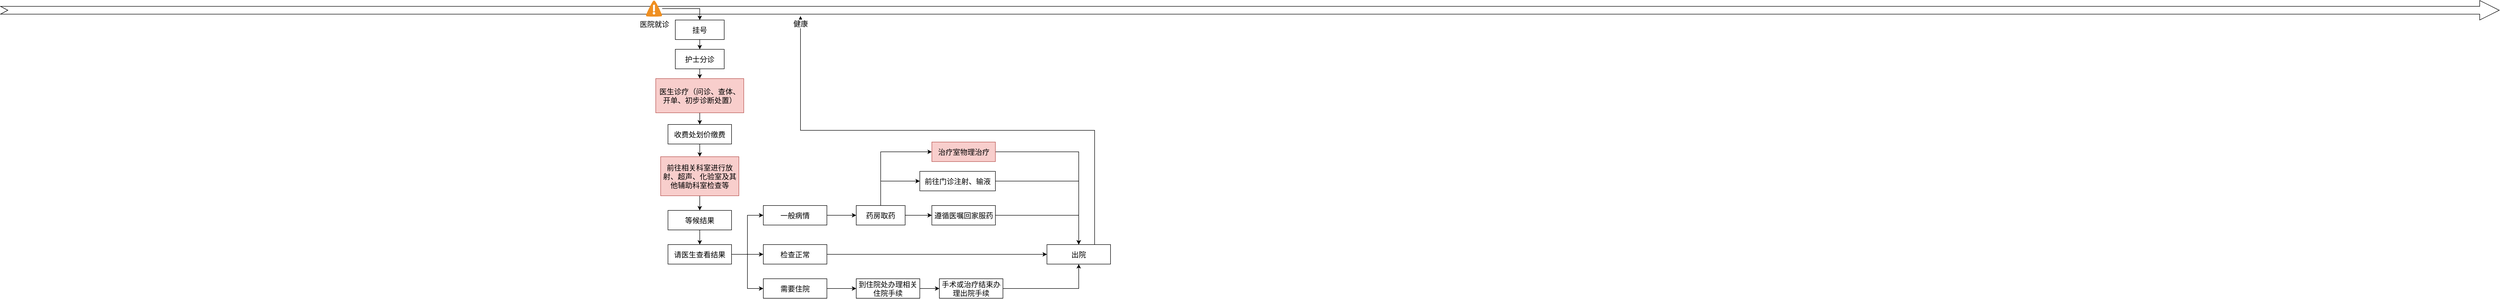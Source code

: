 <mxfile version="13.9.9" type="github"><diagram id="uJecQscuBBFfsl-j5q46" name="Page-1"><mxGraphModel dx="5567" dy="2647" grid="1" gridSize="10" guides="1" tooltips="1" connect="1" arrows="1" fold="1" page="1" pageScale="1" pageWidth="827" pageHeight="1169" math="0" shadow="0"><root><mxCell id="0"/><mxCell id="1" parent="0"/><mxCell id="Ye2cRBay2JUj2pcL1aTp-46" style="edgeStyle=orthogonalEdgeStyle;rounded=0;orthogonalLoop=1;jettySize=auto;html=1;exitX=0.5;exitY=1;exitDx=0;exitDy=0;entryX=0.5;entryY=0;entryDx=0;entryDy=0;fontSize=15;" edge="1" parent="1" source="Ye2cRBay2JUj2pcL1aTp-3" target="Ye2cRBay2JUj2pcL1aTp-5"><mxGeometry relative="1" as="geometry"/></mxCell><mxCell id="Ye2cRBay2JUj2pcL1aTp-3" value="挂号" style="rounded=0;whiteSpace=wrap;html=1;fontSize=15;" vertex="1" parent="1"><mxGeometry x="630" y="370" width="100" height="40" as="geometry"/></mxCell><mxCell id="Ye2cRBay2JUj2pcL1aTp-43" value="" style="edgeStyle=orthogonalEdgeStyle;rounded=0;orthogonalLoop=1;jettySize=auto;html=1;fontSize=15;" edge="1" parent="1" source="Ye2cRBay2JUj2pcL1aTp-5" target="Ye2cRBay2JUj2pcL1aTp-7"><mxGeometry relative="1" as="geometry"/></mxCell><mxCell id="Ye2cRBay2JUj2pcL1aTp-5" value="护士分诊" style="rounded=0;whiteSpace=wrap;html=1;fontSize=15;" vertex="1" parent="1"><mxGeometry x="630" y="430" width="100" height="40" as="geometry"/></mxCell><mxCell id="Ye2cRBay2JUj2pcL1aTp-10" style="edgeStyle=orthogonalEdgeStyle;rounded=0;orthogonalLoop=1;jettySize=auto;html=1;exitX=0.5;exitY=1;exitDx=0;exitDy=0;fontSize=15;" edge="1" parent="1" source="Ye2cRBay2JUj2pcL1aTp-7" target="Ye2cRBay2JUj2pcL1aTp-9"><mxGeometry relative="1" as="geometry"/></mxCell><mxCell id="Ye2cRBay2JUj2pcL1aTp-7" value="医生诊疗（问诊、查体、开单、初步诊断处置）" style="rounded=0;whiteSpace=wrap;html=1;fontSize=15;fillColor=#f8cecc;strokeColor=#b85450;" vertex="1" parent="1"><mxGeometry x="590" y="490" width="180" height="70" as="geometry"/></mxCell><mxCell id="Ye2cRBay2JUj2pcL1aTp-12" style="edgeStyle=orthogonalEdgeStyle;rounded=0;orthogonalLoop=1;jettySize=auto;html=1;exitX=0.5;exitY=1;exitDx=0;exitDy=0;entryX=0.5;entryY=0;entryDx=0;entryDy=0;fontSize=15;" edge="1" parent="1" source="Ye2cRBay2JUj2pcL1aTp-9" target="Ye2cRBay2JUj2pcL1aTp-11"><mxGeometry relative="1" as="geometry"/></mxCell><mxCell id="Ye2cRBay2JUj2pcL1aTp-9" value="收费处划价缴费" style="rounded=0;whiteSpace=wrap;html=1;fontSize=15;" vertex="1" parent="1"><mxGeometry x="615" y="584" width="130" height="40" as="geometry"/></mxCell><mxCell id="Ye2cRBay2JUj2pcL1aTp-14" style="edgeStyle=orthogonalEdgeStyle;rounded=0;orthogonalLoop=1;jettySize=auto;html=1;exitX=0.5;exitY=1;exitDx=0;exitDy=0;entryX=0.5;entryY=0;entryDx=0;entryDy=0;fontSize=15;" edge="1" parent="1" source="Ye2cRBay2JUj2pcL1aTp-11" target="Ye2cRBay2JUj2pcL1aTp-13"><mxGeometry relative="1" as="geometry"/></mxCell><mxCell id="Ye2cRBay2JUj2pcL1aTp-11" value="前往相关科室进行放射、超声、化验室及其他辅助科室检查等" style="rounded=0;whiteSpace=wrap;html=1;fontSize=15;fillColor=#f8cecc;strokeColor=#b85450;" vertex="1" parent="1"><mxGeometry x="600" y="650" width="160" height="80" as="geometry"/></mxCell><mxCell id="Ye2cRBay2JUj2pcL1aTp-16" style="edgeStyle=orthogonalEdgeStyle;rounded=0;orthogonalLoop=1;jettySize=auto;html=1;exitX=0.5;exitY=1;exitDx=0;exitDy=0;entryX=0.5;entryY=0;entryDx=0;entryDy=0;fontSize=15;" edge="1" parent="1" source="Ye2cRBay2JUj2pcL1aTp-13" target="Ye2cRBay2JUj2pcL1aTp-15"><mxGeometry relative="1" as="geometry"/></mxCell><mxCell id="Ye2cRBay2JUj2pcL1aTp-13" value="等候结果" style="rounded=0;whiteSpace=wrap;html=1;fontSize=15;" vertex="1" parent="1"><mxGeometry x="615" y="760" width="130" height="40" as="geometry"/></mxCell><mxCell id="Ye2cRBay2JUj2pcL1aTp-20" style="edgeStyle=orthogonalEdgeStyle;rounded=0;orthogonalLoop=1;jettySize=auto;html=1;exitX=1;exitY=0.5;exitDx=0;exitDy=0;entryX=0;entryY=0.5;entryDx=0;entryDy=0;fontSize=15;" edge="1" parent="1" source="Ye2cRBay2JUj2pcL1aTp-15" target="Ye2cRBay2JUj2pcL1aTp-17"><mxGeometry relative="1" as="geometry"/></mxCell><mxCell id="Ye2cRBay2JUj2pcL1aTp-21" style="edgeStyle=orthogonalEdgeStyle;rounded=0;orthogonalLoop=1;jettySize=auto;html=1;exitX=1;exitY=0.5;exitDx=0;exitDy=0;fontSize=15;" edge="1" parent="1" source="Ye2cRBay2JUj2pcL1aTp-15" target="Ye2cRBay2JUj2pcL1aTp-18"><mxGeometry relative="1" as="geometry"/></mxCell><mxCell id="Ye2cRBay2JUj2pcL1aTp-22" style="edgeStyle=orthogonalEdgeStyle;rounded=0;orthogonalLoop=1;jettySize=auto;html=1;exitX=1;exitY=0.5;exitDx=0;exitDy=0;entryX=0;entryY=0.5;entryDx=0;entryDy=0;fontSize=15;" edge="1" parent="1" source="Ye2cRBay2JUj2pcL1aTp-15" target="Ye2cRBay2JUj2pcL1aTp-19"><mxGeometry relative="1" as="geometry"/></mxCell><mxCell id="Ye2cRBay2JUj2pcL1aTp-15" value="请医生查看结果" style="rounded=0;whiteSpace=wrap;html=1;fontSize=15;" vertex="1" parent="1"><mxGeometry x="615" y="830" width="130" height="40" as="geometry"/></mxCell><mxCell id="Ye2cRBay2JUj2pcL1aTp-26" style="edgeStyle=orthogonalEdgeStyle;rounded=0;orthogonalLoop=1;jettySize=auto;html=1;exitX=1;exitY=0.5;exitDx=0;exitDy=0;fontSize=15;" edge="1" parent="1" source="Ye2cRBay2JUj2pcL1aTp-17" target="Ye2cRBay2JUj2pcL1aTp-25"><mxGeometry relative="1" as="geometry"/></mxCell><mxCell id="Ye2cRBay2JUj2pcL1aTp-17" value="一般病情" style="rounded=0;whiteSpace=wrap;html=1;fontSize=15;" vertex="1" parent="1"><mxGeometry x="810" y="750" width="130" height="40" as="geometry"/></mxCell><mxCell id="Ye2cRBay2JUj2pcL1aTp-24" style="edgeStyle=orthogonalEdgeStyle;rounded=0;orthogonalLoop=1;jettySize=auto;html=1;exitX=1;exitY=0.5;exitDx=0;exitDy=0;fontSize=15;" edge="1" parent="1" source="Ye2cRBay2JUj2pcL1aTp-18" target="Ye2cRBay2JUj2pcL1aTp-23"><mxGeometry relative="1" as="geometry"/></mxCell><mxCell id="Ye2cRBay2JUj2pcL1aTp-18" value="检查正常" style="rounded=0;whiteSpace=wrap;html=1;fontSize=15;" vertex="1" parent="1"><mxGeometry x="810" y="830" width="130" height="40" as="geometry"/></mxCell><mxCell id="Ye2cRBay2JUj2pcL1aTp-39" style="edgeStyle=orthogonalEdgeStyle;rounded=0;orthogonalLoop=1;jettySize=auto;html=1;exitX=1;exitY=0.5;exitDx=0;exitDy=0;fontSize=15;" edge="1" parent="1" source="Ye2cRBay2JUj2pcL1aTp-19" target="Ye2cRBay2JUj2pcL1aTp-38"><mxGeometry relative="1" as="geometry"/></mxCell><mxCell id="Ye2cRBay2JUj2pcL1aTp-19" value="需要住院" style="rounded=0;whiteSpace=wrap;html=1;fontSize=15;" vertex="1" parent="1"><mxGeometry x="810" y="900" width="130" height="40" as="geometry"/></mxCell><mxCell id="Ye2cRBay2JUj2pcL1aTp-48" style="edgeStyle=orthogonalEdgeStyle;rounded=0;orthogonalLoop=1;jettySize=auto;html=1;exitX=0.75;exitY=0;exitDx=0;exitDy=0;entryX=0.5;entryY=1;entryDx=0;entryDy=0;fontSize=15;" edge="1" parent="1" source="Ye2cRBay2JUj2pcL1aTp-23" target="Ye2cRBay2JUj2pcL1aTp-47"><mxGeometry relative="1" as="geometry"/></mxCell><mxCell id="Ye2cRBay2JUj2pcL1aTp-23" value="出院" style="rounded=0;whiteSpace=wrap;html=1;fontSize=15;" vertex="1" parent="1"><mxGeometry x="1390" y="830" width="130" height="40" as="geometry"/></mxCell><mxCell id="Ye2cRBay2JUj2pcL1aTp-28" style="edgeStyle=orthogonalEdgeStyle;rounded=0;orthogonalLoop=1;jettySize=auto;html=1;exitX=1;exitY=0.5;exitDx=0;exitDy=0;fontSize=15;" edge="1" parent="1" source="Ye2cRBay2JUj2pcL1aTp-25" target="Ye2cRBay2JUj2pcL1aTp-27"><mxGeometry relative="1" as="geometry"/></mxCell><mxCell id="Ye2cRBay2JUj2pcL1aTp-31" style="edgeStyle=orthogonalEdgeStyle;rounded=0;orthogonalLoop=1;jettySize=auto;html=1;exitX=0.5;exitY=0;exitDx=0;exitDy=0;entryX=0;entryY=0.5;entryDx=0;entryDy=0;fontSize=15;" edge="1" parent="1" source="Ye2cRBay2JUj2pcL1aTp-25" target="Ye2cRBay2JUj2pcL1aTp-30"><mxGeometry relative="1" as="geometry"/></mxCell><mxCell id="Ye2cRBay2JUj2pcL1aTp-34" style="edgeStyle=orthogonalEdgeStyle;rounded=0;orthogonalLoop=1;jettySize=auto;html=1;exitX=0.5;exitY=0;exitDx=0;exitDy=0;entryX=0;entryY=0.5;entryDx=0;entryDy=0;fontSize=15;" edge="1" parent="1" source="Ye2cRBay2JUj2pcL1aTp-25" target="Ye2cRBay2JUj2pcL1aTp-33"><mxGeometry relative="1" as="geometry"/></mxCell><mxCell id="Ye2cRBay2JUj2pcL1aTp-25" value="药房取药" style="rounded=0;whiteSpace=wrap;html=1;fontSize=15;" vertex="1" parent="1"><mxGeometry x="1000" y="750" width="100" height="40" as="geometry"/></mxCell><mxCell id="Ye2cRBay2JUj2pcL1aTp-29" style="edgeStyle=orthogonalEdgeStyle;rounded=0;orthogonalLoop=1;jettySize=auto;html=1;exitX=1;exitY=0.5;exitDx=0;exitDy=0;fontSize=15;" edge="1" parent="1" source="Ye2cRBay2JUj2pcL1aTp-27" target="Ye2cRBay2JUj2pcL1aTp-23"><mxGeometry relative="1" as="geometry"/></mxCell><mxCell id="Ye2cRBay2JUj2pcL1aTp-27" value="遵循医嘱回家服药" style="rounded=0;whiteSpace=wrap;html=1;fontSize=15;" vertex="1" parent="1"><mxGeometry x="1154.63" y="750" width="130" height="40" as="geometry"/></mxCell><mxCell id="Ye2cRBay2JUj2pcL1aTp-32" style="edgeStyle=orthogonalEdgeStyle;rounded=0;orthogonalLoop=1;jettySize=auto;html=1;exitX=1;exitY=0.5;exitDx=0;exitDy=0;fontSize=15;" edge="1" parent="1" source="Ye2cRBay2JUj2pcL1aTp-30" target="Ye2cRBay2JUj2pcL1aTp-23"><mxGeometry relative="1" as="geometry"/></mxCell><mxCell id="Ye2cRBay2JUj2pcL1aTp-30" value="前往门诊注射、输液" style="rounded=0;whiteSpace=wrap;html=1;fontSize=15;" vertex="1" parent="1"><mxGeometry x="1130" y="680" width="154.63" height="40" as="geometry"/></mxCell><mxCell id="Ye2cRBay2JUj2pcL1aTp-35" style="edgeStyle=orthogonalEdgeStyle;rounded=0;orthogonalLoop=1;jettySize=auto;html=1;exitX=1;exitY=0.5;exitDx=0;exitDy=0;fontSize=15;" edge="1" parent="1" source="Ye2cRBay2JUj2pcL1aTp-33" target="Ye2cRBay2JUj2pcL1aTp-23"><mxGeometry relative="1" as="geometry"/></mxCell><mxCell id="Ye2cRBay2JUj2pcL1aTp-33" value="治疗室物理治疗" style="rounded=0;whiteSpace=wrap;html=1;fontSize=15;fillColor=#f8cecc;strokeColor=#b85450;" vertex="1" parent="1"><mxGeometry x="1154.63" y="620" width="130" height="40" as="geometry"/></mxCell><mxCell id="Ye2cRBay2JUj2pcL1aTp-37" value="" style="html=1;shadow=0;dashed=0;align=center;verticalAlign=middle;shape=mxgraph.arrows2.arrow;dy=0.6;dx=40;notch=15;fontSize=15;" vertex="1" parent="1"><mxGeometry x="-750" y="330" width="5110" height="40" as="geometry"/></mxCell><mxCell id="Ye2cRBay2JUj2pcL1aTp-41" style="edgeStyle=orthogonalEdgeStyle;rounded=0;orthogonalLoop=1;jettySize=auto;html=1;exitX=1;exitY=0.5;exitDx=0;exitDy=0;entryX=0;entryY=0.5;entryDx=0;entryDy=0;fontSize=15;" edge="1" parent="1" source="Ye2cRBay2JUj2pcL1aTp-38" target="Ye2cRBay2JUj2pcL1aTp-40"><mxGeometry relative="1" as="geometry"/></mxCell><mxCell id="Ye2cRBay2JUj2pcL1aTp-38" value="到住院处办理相关住院手续" style="rounded=0;whiteSpace=wrap;html=1;fontSize=15;" vertex="1" parent="1"><mxGeometry x="1000" y="900" width="130" height="40" as="geometry"/></mxCell><mxCell id="Ye2cRBay2JUj2pcL1aTp-42" style="edgeStyle=orthogonalEdgeStyle;rounded=0;orthogonalLoop=1;jettySize=auto;html=1;exitX=1;exitY=0.5;exitDx=0;exitDy=0;entryX=0.5;entryY=1;entryDx=0;entryDy=0;fontSize=15;" edge="1" parent="1" source="Ye2cRBay2JUj2pcL1aTp-40" target="Ye2cRBay2JUj2pcL1aTp-23"><mxGeometry relative="1" as="geometry"/></mxCell><mxCell id="Ye2cRBay2JUj2pcL1aTp-40" value="手术或治疗结束办理出院手续" style="rounded=0;whiteSpace=wrap;html=1;fontSize=15;" vertex="1" parent="1"><mxGeometry x="1170" y="900" width="130" height="40" as="geometry"/></mxCell><mxCell id="Ye2cRBay2JUj2pcL1aTp-45" style="edgeStyle=orthogonalEdgeStyle;rounded=0;orthogonalLoop=1;jettySize=auto;html=1;fontSize=15;" edge="1" parent="1" source="Ye2cRBay2JUj2pcL1aTp-44" target="Ye2cRBay2JUj2pcL1aTp-3"><mxGeometry relative="1" as="geometry"/></mxCell><mxCell id="Ye2cRBay2JUj2pcL1aTp-44" value="医院就诊" style="shadow=0;dashed=0;html=1;strokeColor=none;fillColor=#4495D1;labelPosition=center;verticalLabelPosition=bottom;verticalAlign=top;align=center;outlineConnect=0;shape=mxgraph.veeam.2d.alert;fontSize=15;" vertex="1" parent="1"><mxGeometry x="570" y="330" width="33.2" height="33.2" as="geometry"/></mxCell><mxCell id="Ye2cRBay2JUj2pcL1aTp-47" value="健康" style="shape=image;html=1;verticalAlign=top;verticalLabelPosition=bottom;labelBackgroundColor=#ffffff;imageAspect=0;aspect=fixed;image=https://cdn4.iconfinder.com/data/icons/32x32-free-design-icons/32/Apply.png;fontSize=15;" vertex="1" parent="1"><mxGeometry x="870" y="330" width="32" height="32" as="geometry"/></mxCell></root></mxGraphModel></diagram></mxfile>